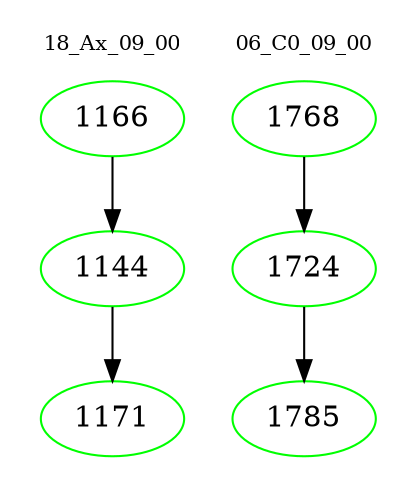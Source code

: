 digraph{
subgraph cluster_0 {
color = white
label = "18_Ax_09_00";
fontsize=10;
T0_1166 [label="1166", color="green"]
T0_1166 -> T0_1144 [color="black"]
T0_1144 [label="1144", color="green"]
T0_1144 -> T0_1171 [color="black"]
T0_1171 [label="1171", color="green"]
}
subgraph cluster_1 {
color = white
label = "06_C0_09_00";
fontsize=10;
T1_1768 [label="1768", color="green"]
T1_1768 -> T1_1724 [color="black"]
T1_1724 [label="1724", color="green"]
T1_1724 -> T1_1785 [color="black"]
T1_1785 [label="1785", color="green"]
}
}
